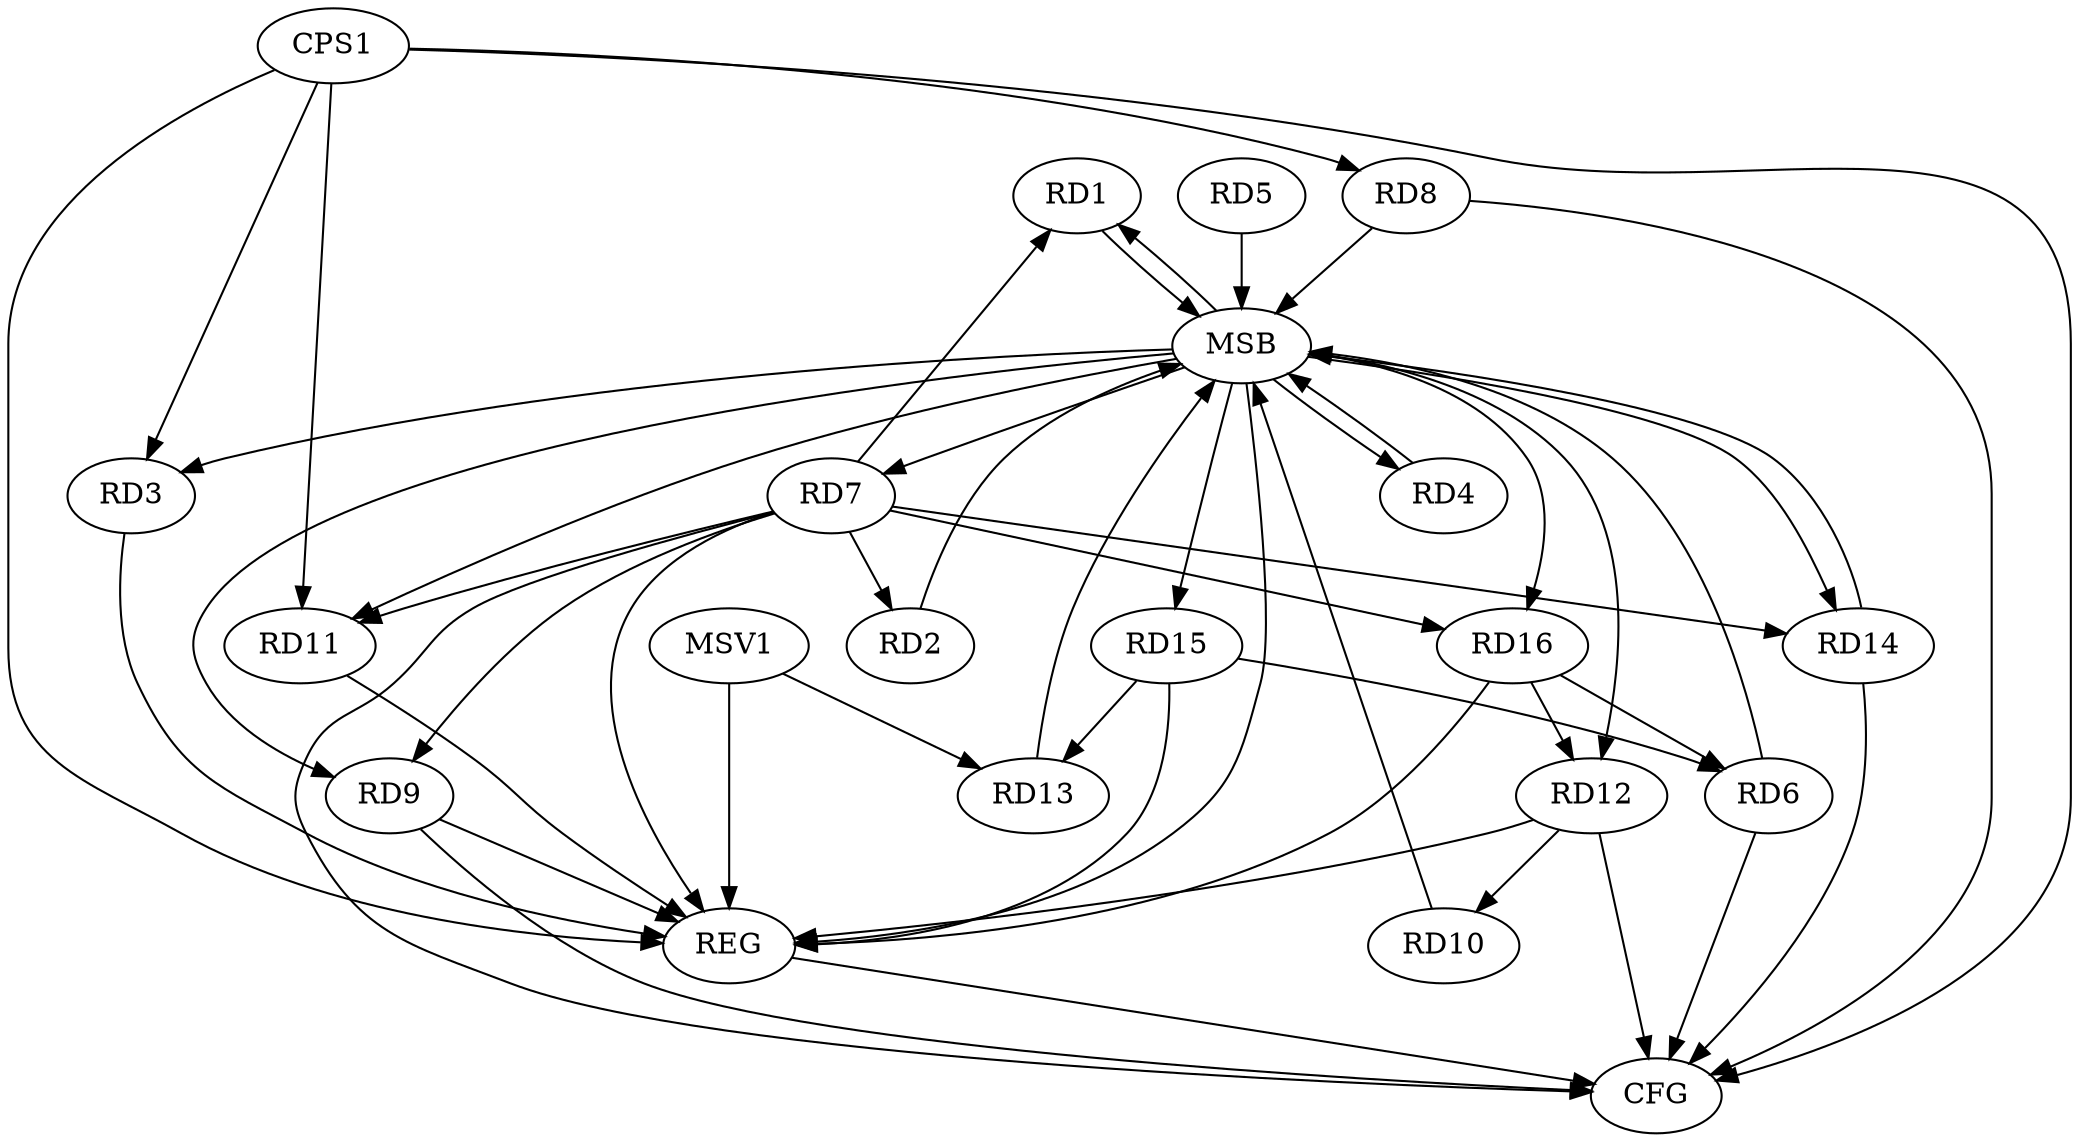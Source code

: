 strict digraph G {
  RD1 [ label="RD1" ];
  RD2 [ label="RD2" ];
  RD3 [ label="RD3" ];
  RD4 [ label="RD4" ];
  RD5 [ label="RD5" ];
  RD6 [ label="RD6" ];
  RD7 [ label="RD7" ];
  RD8 [ label="RD8" ];
  RD9 [ label="RD9" ];
  RD10 [ label="RD10" ];
  RD11 [ label="RD11" ];
  RD12 [ label="RD12" ];
  RD13 [ label="RD13" ];
  RD14 [ label="RD14" ];
  RD15 [ label="RD15" ];
  RD16 [ label="RD16" ];
  CPS1 [ label="CPS1" ];
  REG [ label="REG" ];
  MSB [ label="MSB" ];
  CFG [ label="CFG" ];
  MSV1 [ label="MSV1" ];
  RD15 -> RD6;
  RD16 -> RD6;
  RD7 -> RD14;
  RD7 -> RD16;
  RD12 -> RD10;
  RD16 -> RD12;
  RD15 -> RD13;
  CPS1 -> RD11;
  CPS1 -> RD8;
  CPS1 -> RD3;
  RD3 -> REG;
  RD7 -> REG;
  RD9 -> REG;
  RD11 -> REG;
  RD12 -> REG;
  RD15 -> REG;
  RD16 -> REG;
  CPS1 -> REG;
  RD1 -> MSB;
  MSB -> RD15;
  MSB -> REG;
  RD2 -> MSB;
  MSB -> RD7;
  RD4 -> MSB;
  MSB -> RD3;
  MSB -> RD9;
  RD5 -> MSB;
  MSB -> RD11;
  MSB -> RD16;
  RD6 -> MSB;
  RD8 -> MSB;
  MSB -> RD12;
  RD10 -> MSB;
  MSB -> RD1;
  RD13 -> MSB;
  MSB -> RD14;
  RD14 -> MSB;
  MSB -> RD4;
  RD6 -> CFG;
  CPS1 -> CFG;
  RD8 -> CFG;
  RD12 -> CFG;
  RD9 -> CFG;
  RD14 -> CFG;
  REG -> CFG;
  RD7 -> CFG;
  RD7 -> RD1;
  RD7 -> RD9;
  RD7 -> RD2;
  RD7 -> RD11;
  MSV1 -> RD13;
  MSV1 -> REG;
}
